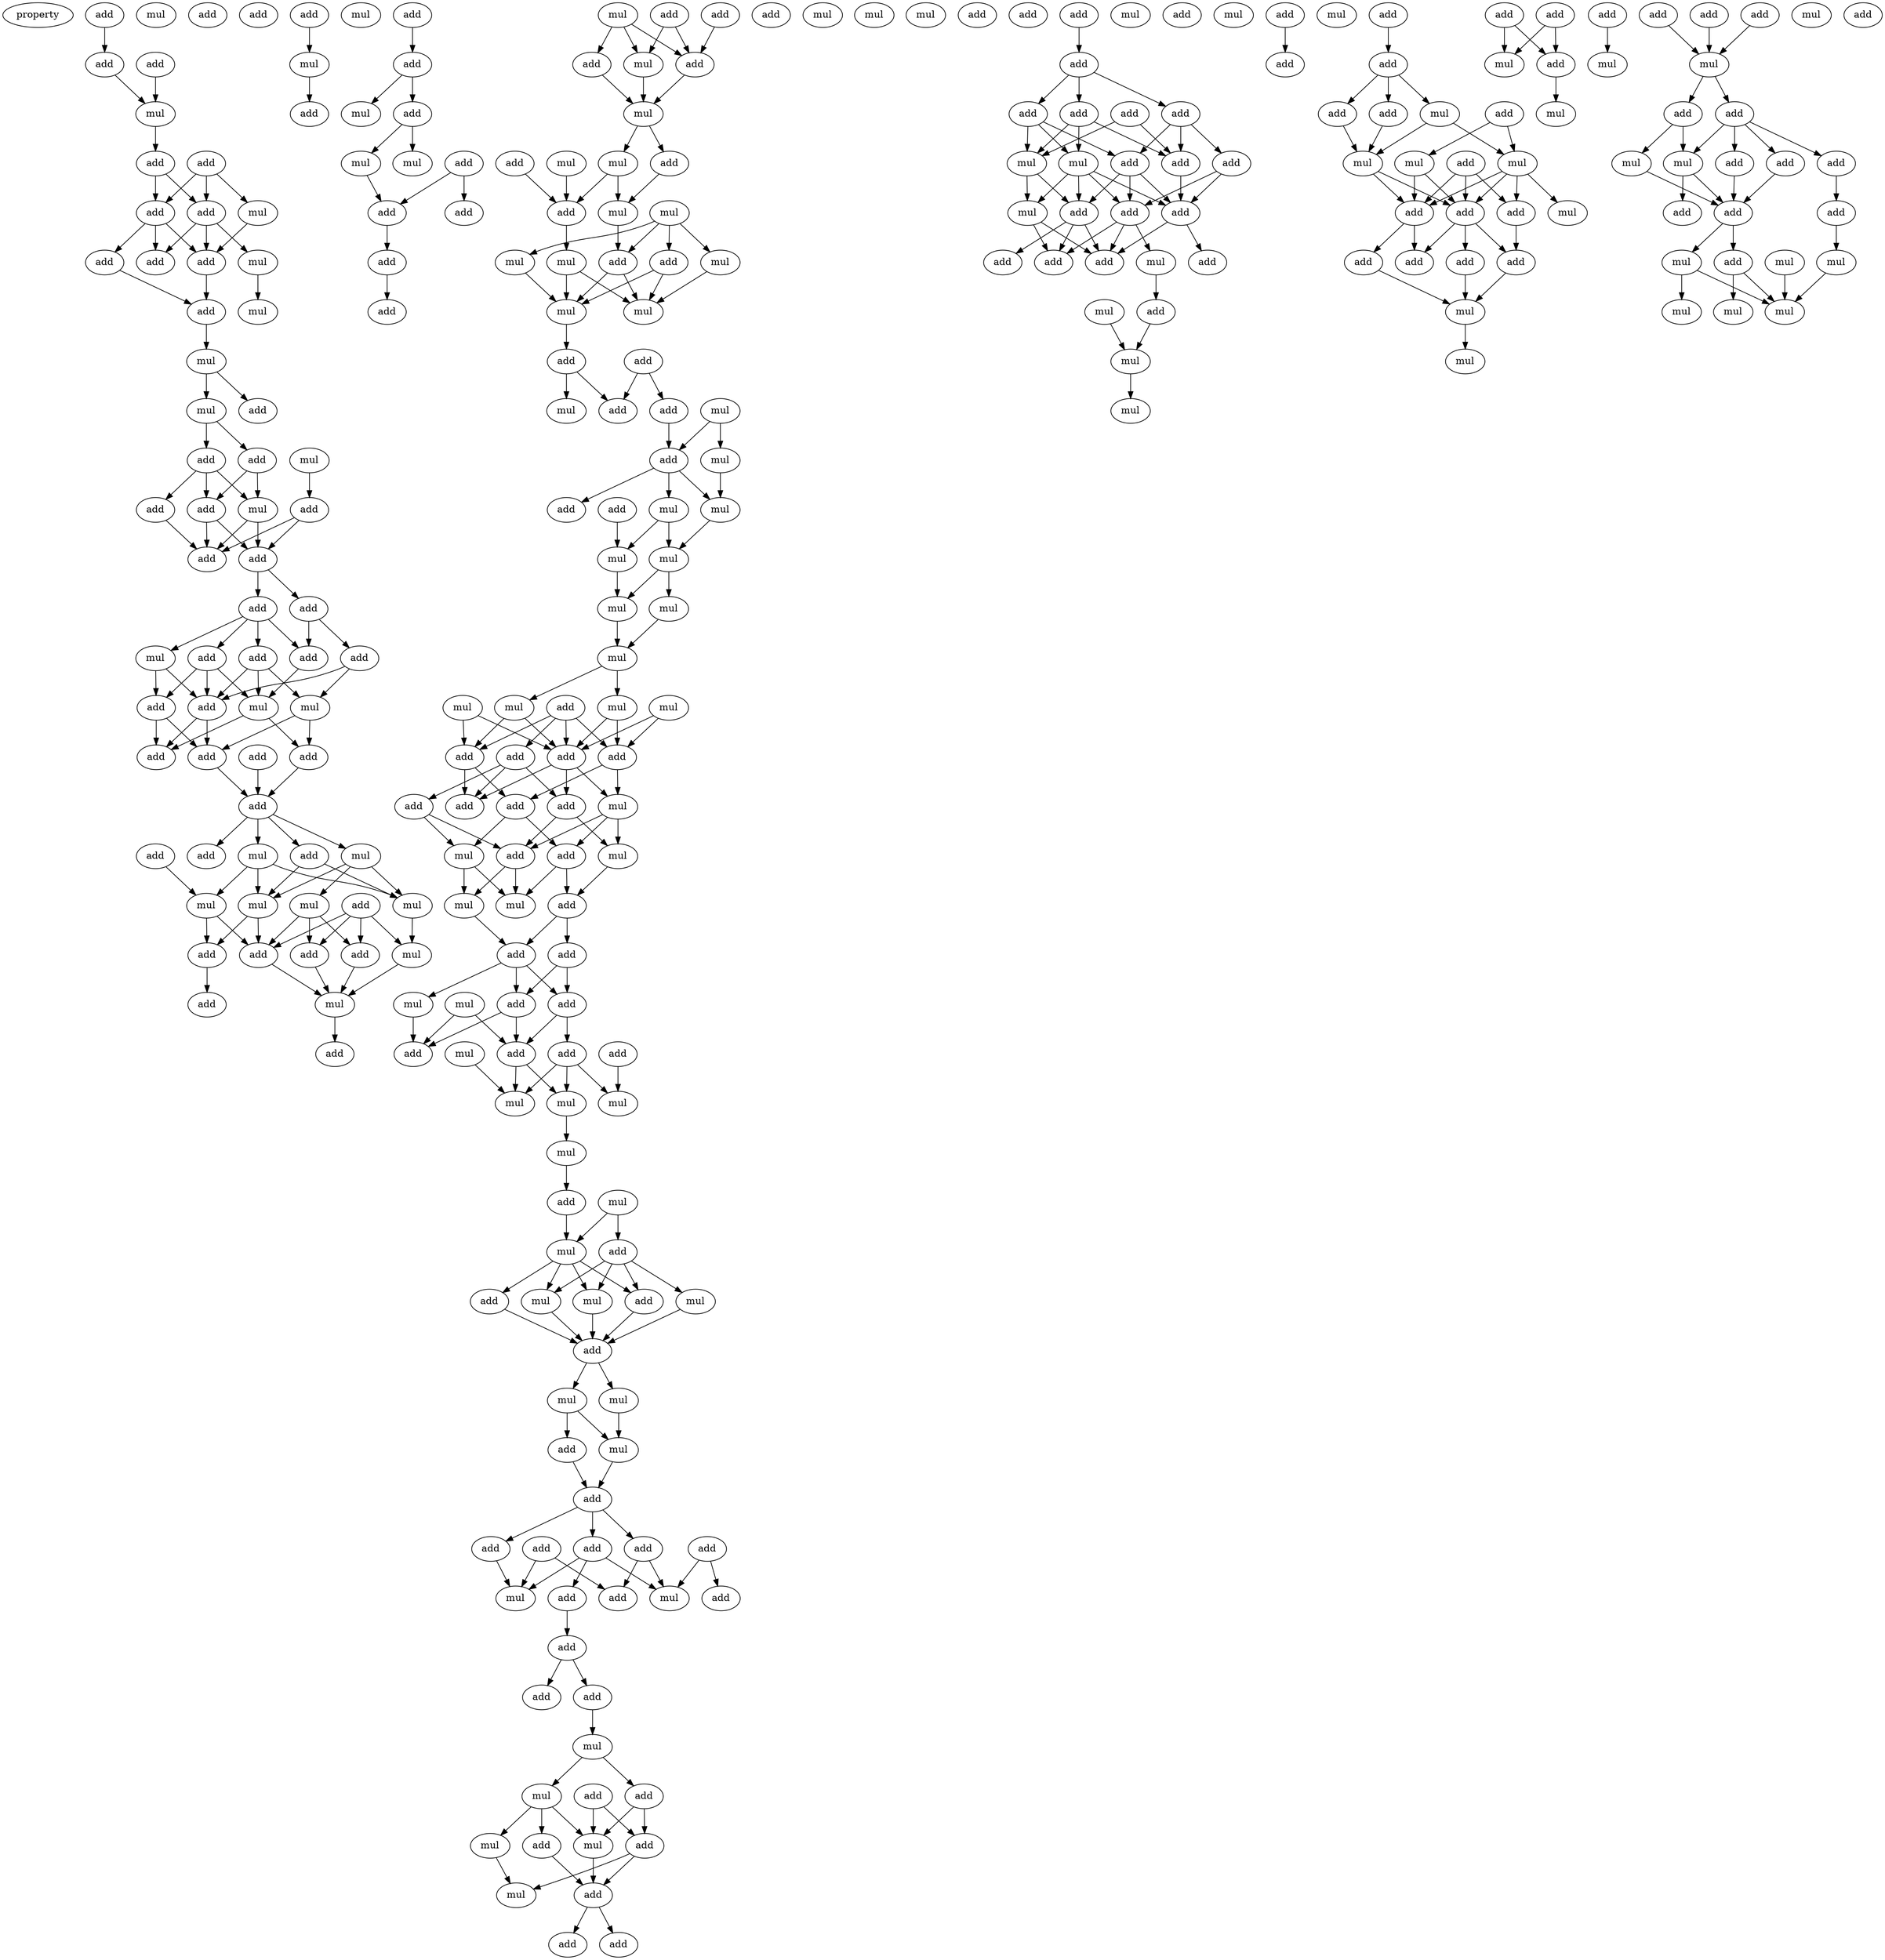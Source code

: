 digraph {
    node [fontcolor=black]
    property [mul=2,lf=1.6]
    0 [ label = add ];
    1 [ label = add ];
    2 [ label = add ];
    3 [ label = mul ];
    4 [ label = mul ];
    5 [ label = add ];
    6 [ label = add ];
    7 [ label = mul ];
    8 [ label = add ];
    9 [ label = add ];
    10 [ label = add ];
    11 [ label = add ];
    12 [ label = mul ];
    13 [ label = add ];
    14 [ label = add ];
    15 [ label = mul ];
    16 [ label = add ];
    17 [ label = mul ];
    18 [ label = mul ];
    19 [ label = add ];
    20 [ label = add ];
    21 [ label = add ];
    22 [ label = mul ];
    23 [ label = add ];
    24 [ label = add ];
    25 [ label = add ];
    26 [ label = mul ];
    27 [ label = add ];
    28 [ label = add ];
    29 [ label = add ];
    30 [ label = add ];
    31 [ label = mul ];
    32 [ label = add ];
    33 [ label = add ];
    34 [ label = add ];
    35 [ label = add ];
    36 [ label = add ];
    37 [ label = mul ];
    38 [ label = add ];
    39 [ label = mul ];
    40 [ label = add ];
    41 [ label = add ];
    42 [ label = add ];
    43 [ label = add ];
    44 [ label = add ];
    45 [ label = mul ];
    46 [ label = mul ];
    47 [ label = add ];
    48 [ label = add ];
    49 [ label = add ];
    50 [ label = add ];
    51 [ label = mul ];
    52 [ label = mul ];
    53 [ label = mul ];
    54 [ label = mul ];
    55 [ label = add ];
    56 [ label = add ];
    57 [ label = mul ];
    58 [ label = add ];
    59 [ label = add ];
    60 [ label = add ];
    61 [ label = add ];
    62 [ label = mul ];
    63 [ label = add ];
    64 [ label = add ];
    65 [ label = mul ];
    66 [ label = mul ];
    67 [ label = add ];
    68 [ label = add ];
    69 [ label = add ];
    70 [ label = mul ];
    71 [ label = add ];
    72 [ label = add ];
    73 [ label = mul ];
    74 [ label = mul ];
    75 [ label = add ];
    76 [ label = add ];
    77 [ label = mul ];
    78 [ label = add ];
    79 [ label = add ];
    80 [ label = add ];
    81 [ label = mul ];
    82 [ label = add ];
    83 [ label = add ];
    84 [ label = add ];
    85 [ label = mul ];
    86 [ label = add ];
    87 [ label = mul ];
    88 [ label = add ];
    89 [ label = mul ];
    90 [ label = add ];
    91 [ label = add ];
    92 [ label = mul ];
    93 [ label = mul ];
    94 [ label = add ];
    95 [ label = add ];
    96 [ label = mul ];
    97 [ label = mul ];
    98 [ label = mul ];
    99 [ label = mul ];
    100 [ label = mul ];
    101 [ label = add ];
    102 [ label = add ];
    103 [ label = mul ];
    104 [ label = mul ];
    105 [ label = add ];
    106 [ label = add ];
    107 [ label = mul ];
    108 [ label = add ];
    109 [ label = mul ];
    110 [ label = mul ];
    111 [ label = mul ];
    112 [ label = add ];
    113 [ label = add ];
    114 [ label = mul ];
    115 [ label = mul ];
    116 [ label = mul ];
    117 [ label = mul ];
    118 [ label = mul ];
    119 [ label = mul ];
    120 [ label = add ];
    121 [ label = mul ];
    122 [ label = mul ];
    123 [ label = mul ];
    124 [ label = mul ];
    125 [ label = add ];
    126 [ label = add ];
    127 [ label = add ];
    128 [ label = add ];
    129 [ label = add ];
    130 [ label = add ];
    131 [ label = add ];
    132 [ label = mul ];
    133 [ label = add ];
    134 [ label = mul ];
    135 [ label = add ];
    136 [ label = mul ];
    137 [ label = add ];
    138 [ label = add ];
    139 [ label = mul ];
    140 [ label = mul ];
    141 [ label = add ];
    142 [ label = add ];
    143 [ label = add ];
    144 [ label = mul ];
    145 [ label = mul ];
    146 [ label = add ];
    147 [ label = mul ];
    148 [ label = add ];
    149 [ label = add ];
    150 [ label = add ];
    151 [ label = add ];
    152 [ label = mul ];
    153 [ label = mul ];
    154 [ label = mul ];
    155 [ label = mul ];
    156 [ label = add ];
    157 [ label = mul ];
    158 [ label = mul ];
    159 [ label = add ];
    160 [ label = mul ];
    161 [ label = mul ];
    162 [ label = add ];
    163 [ label = mul ];
    164 [ label = add ];
    165 [ label = add ];
    166 [ label = mul ];
    167 [ label = mul ];
    168 [ label = add ];
    169 [ label = mul ];
    170 [ label = add ];
    171 [ label = mul ];
    172 [ label = add ];
    173 [ label = add ];
    174 [ label = add ];
    175 [ label = add ];
    176 [ label = add ];
    177 [ label = mul ];
    178 [ label = add ];
    179 [ label = mul ];
    180 [ label = add ];
    181 [ label = add ];
    182 [ label = add ];
    183 [ label = add ];
    184 [ label = add ];
    185 [ label = add ];
    186 [ label = add ];
    187 [ label = mul ];
    188 [ label = add ];
    189 [ label = mul ];
    190 [ label = add ];
    191 [ label = add ];
    192 [ label = add ];
    193 [ label = mul ];
    194 [ label = mul ];
    195 [ label = mul ];
    196 [ label = add ];
    197 [ label = add ];
    198 [ label = add ];
    199 [ label = add ];
    200 [ label = add ];
    201 [ label = add ];
    202 [ label = add ];
    203 [ label = add ];
    204 [ label = add ];
    205 [ label = add ];
    206 [ label = mul ];
    207 [ label = mul ];
    208 [ label = add ];
    209 [ label = add ];
    210 [ label = add ];
    211 [ label = add ];
    212 [ label = add ];
    213 [ label = mul ];
    214 [ label = add ];
    215 [ label = mul ];
    216 [ label = add ];
    217 [ label = add ];
    218 [ label = add ];
    219 [ label = mul ];
    220 [ label = add ];
    221 [ label = mul ];
    222 [ label = mul ];
    223 [ label = add ];
    224 [ label = mul ];
    225 [ label = mul ];
    226 [ label = add ];
    227 [ label = mul ];
    228 [ label = add ];
    229 [ label = add ];
    230 [ label = add ];
    231 [ label = add ];
    232 [ label = add ];
    233 [ label = mul ];
    234 [ label = add ];
    235 [ label = mul ];
    236 [ label = mul ];
    237 [ label = add ];
    238 [ label = mul ];
    239 [ label = mul ];
    240 [ label = add ];
    241 [ label = add ];
    242 [ label = add ];
    243 [ label = add ];
    244 [ label = add ];
    245 [ label = add ];
    246 [ label = add ];
    247 [ label = mul ];
    248 [ label = mul ];
    249 [ label = add ];
    250 [ label = add ];
    251 [ label = mul ];
    252 [ label = add ];
    253 [ label = mul ];
    254 [ label = add ];
    255 [ label = mul ];
    256 [ label = add ];
    257 [ label = add ];
    258 [ label = mul ];
    259 [ label = add ];
    260 [ label = mul ];
    261 [ label = add ];
    262 [ label = add ];
    263 [ label = add ];
    264 [ label = mul ];
    265 [ label = add ];
    266 [ label = add ];
    267 [ label = mul ];
    268 [ label = add ];
    269 [ label = add ];
    270 [ label = add ];
    271 [ label = add ];
    272 [ label = mul ];
    273 [ label = add ];
    274 [ label = mul ];
    275 [ label = mul ];
    276 [ label = mul ];
    277 [ label = mul ];
    278 [ label = mul ];
    0 -> 1 [ name = 0 ];
    1 -> 3 [ name = 1 ];
    2 -> 3 [ name = 2 ];
    3 -> 5 [ name = 3 ];
    5 -> 8 [ name = 4 ];
    5 -> 9 [ name = 5 ];
    6 -> 7 [ name = 6 ];
    6 -> 8 [ name = 7 ];
    6 -> 9 [ name = 8 ];
    7 -> 14 [ name = 9 ];
    8 -> 11 [ name = 10 ];
    8 -> 12 [ name = 11 ];
    8 -> 14 [ name = 12 ];
    9 -> 10 [ name = 13 ];
    9 -> 11 [ name = 14 ];
    9 -> 14 [ name = 15 ];
    10 -> 16 [ name = 16 ];
    12 -> 15 [ name = 17 ];
    14 -> 16 [ name = 18 ];
    16 -> 17 [ name = 19 ];
    17 -> 18 [ name = 20 ];
    17 -> 19 [ name = 21 ];
    18 -> 20 [ name = 22 ];
    18 -> 21 [ name = 23 ];
    20 -> 24 [ name = 24 ];
    20 -> 25 [ name = 25 ];
    20 -> 26 [ name = 26 ];
    21 -> 25 [ name = 27 ];
    21 -> 26 [ name = 28 ];
    22 -> 23 [ name = 29 ];
    23 -> 27 [ name = 30 ];
    23 -> 28 [ name = 31 ];
    24 -> 28 [ name = 32 ];
    25 -> 27 [ name = 33 ];
    25 -> 28 [ name = 34 ];
    26 -> 27 [ name = 35 ];
    26 -> 28 [ name = 36 ];
    27 -> 29 [ name = 37 ];
    27 -> 30 [ name = 38 ];
    29 -> 31 [ name = 39 ];
    29 -> 32 [ name = 40 ];
    29 -> 33 [ name = 41 ];
    29 -> 35 [ name = 42 ];
    30 -> 32 [ name = 43 ];
    30 -> 34 [ name = 44 ];
    31 -> 36 [ name = 45 ];
    31 -> 38 [ name = 46 ];
    32 -> 37 [ name = 47 ];
    33 -> 37 [ name = 48 ];
    33 -> 38 [ name = 49 ];
    33 -> 39 [ name = 50 ];
    34 -> 38 [ name = 51 ];
    34 -> 39 [ name = 52 ];
    35 -> 36 [ name = 53 ];
    35 -> 37 [ name = 54 ];
    35 -> 38 [ name = 55 ];
    36 -> 42 [ name = 56 ];
    36 -> 43 [ name = 57 ];
    37 -> 41 [ name = 58 ];
    37 -> 42 [ name = 59 ];
    38 -> 42 [ name = 60 ];
    38 -> 43 [ name = 61 ];
    39 -> 41 [ name = 62 ];
    39 -> 43 [ name = 63 ];
    40 -> 44 [ name = 64 ];
    41 -> 44 [ name = 65 ];
    43 -> 44 [ name = 66 ];
    44 -> 45 [ name = 67 ];
    44 -> 46 [ name = 68 ];
    44 -> 48 [ name = 69 ];
    44 -> 49 [ name = 70 ];
    45 -> 52 [ name = 71 ];
    45 -> 53 [ name = 72 ];
    45 -> 54 [ name = 73 ];
    46 -> 51 [ name = 74 ];
    46 -> 52 [ name = 75 ];
    46 -> 53 [ name = 76 ];
    47 -> 54 [ name = 77 ];
    48 -> 52 [ name = 78 ];
    48 -> 53 [ name = 79 ];
    50 -> 55 [ name = 80 ];
    50 -> 56 [ name = 81 ];
    50 -> 57 [ name = 82 ];
    50 -> 59 [ name = 83 ];
    51 -> 55 [ name = 84 ];
    51 -> 56 [ name = 85 ];
    51 -> 59 [ name = 86 ];
    52 -> 57 [ name = 87 ];
    53 -> 55 [ name = 88 ];
    53 -> 58 [ name = 89 ];
    54 -> 55 [ name = 90 ];
    54 -> 58 [ name = 91 ];
    55 -> 62 [ name = 92 ];
    56 -> 62 [ name = 93 ];
    57 -> 62 [ name = 94 ];
    58 -> 61 [ name = 95 ];
    59 -> 62 [ name = 96 ];
    62 -> 63 [ name = 97 ];
    64 -> 66 [ name = 98 ];
    66 -> 67 [ name = 99 ];
    68 -> 69 [ name = 100 ];
    69 -> 70 [ name = 101 ];
    69 -> 71 [ name = 102 ];
    71 -> 73 [ name = 103 ];
    71 -> 74 [ name = 104 ];
    72 -> 75 [ name = 105 ];
    72 -> 76 [ name = 106 ];
    73 -> 76 [ name = 107 ];
    76 -> 80 [ name = 108 ];
    77 -> 81 [ name = 109 ];
    77 -> 83 [ name = 110 ];
    77 -> 84 [ name = 111 ];
    78 -> 84 [ name = 112 ];
    79 -> 81 [ name = 113 ];
    79 -> 84 [ name = 114 ];
    80 -> 82 [ name = 115 ];
    81 -> 85 [ name = 116 ];
    83 -> 85 [ name = 117 ];
    84 -> 85 [ name = 118 ];
    85 -> 87 [ name = 119 ];
    85 -> 90 [ name = 120 ];
    86 -> 91 [ name = 121 ];
    87 -> 91 [ name = 122 ];
    87 -> 93 [ name = 123 ];
    89 -> 91 [ name = 124 ];
    90 -> 93 [ name = 125 ];
    91 -> 97 [ name = 126 ];
    92 -> 94 [ name = 127 ];
    92 -> 95 [ name = 128 ];
    92 -> 96 [ name = 129 ];
    92 -> 98 [ name = 130 ];
    93 -> 94 [ name = 131 ];
    94 -> 99 [ name = 132 ];
    94 -> 100 [ name = 133 ];
    95 -> 99 [ name = 134 ];
    95 -> 100 [ name = 135 ];
    96 -> 100 [ name = 136 ];
    97 -> 99 [ name = 137 ];
    97 -> 100 [ name = 138 ];
    98 -> 99 [ name = 139 ];
    99 -> 101 [ name = 140 ];
    101 -> 103 [ name = 141 ];
    101 -> 106 [ name = 142 ];
    102 -> 105 [ name = 143 ];
    102 -> 106 [ name = 144 ];
    104 -> 107 [ name = 145 ];
    104 -> 108 [ name = 146 ];
    105 -> 108 [ name = 147 ];
    107 -> 111 [ name = 148 ];
    108 -> 110 [ name = 149 ];
    108 -> 111 [ name = 150 ];
    108 -> 112 [ name = 151 ];
    110 -> 114 [ name = 152 ];
    110 -> 115 [ name = 153 ];
    111 -> 114 [ name = 154 ];
    113 -> 115 [ name = 155 ];
    114 -> 117 [ name = 156 ];
    114 -> 118 [ name = 157 ];
    115 -> 117 [ name = 158 ];
    117 -> 119 [ name = 159 ];
    118 -> 119 [ name = 160 ];
    119 -> 121 [ name = 161 ];
    119 -> 123 [ name = 162 ];
    120 -> 125 [ name = 163 ];
    120 -> 126 [ name = 164 ];
    120 -> 127 [ name = 165 ];
    120 -> 128 [ name = 166 ];
    121 -> 126 [ name = 167 ];
    121 -> 128 [ name = 168 ];
    122 -> 126 [ name = 169 ];
    122 -> 128 [ name = 170 ];
    123 -> 126 [ name = 171 ];
    123 -> 127 [ name = 172 ];
    124 -> 126 [ name = 173 ];
    124 -> 127 [ name = 174 ];
    125 -> 129 [ name = 175 ];
    125 -> 130 [ name = 176 ];
    125 -> 133 [ name = 177 ];
    126 -> 129 [ name = 178 ];
    126 -> 130 [ name = 179 ];
    126 -> 132 [ name = 180 ];
    127 -> 131 [ name = 181 ];
    127 -> 132 [ name = 182 ];
    128 -> 130 [ name = 183 ];
    128 -> 131 [ name = 184 ];
    129 -> 134 [ name = 185 ];
    129 -> 135 [ name = 186 ];
    131 -> 136 [ name = 187 ];
    131 -> 137 [ name = 188 ];
    132 -> 134 [ name = 189 ];
    132 -> 135 [ name = 190 ];
    132 -> 137 [ name = 191 ];
    133 -> 135 [ name = 192 ];
    133 -> 136 [ name = 193 ];
    134 -> 138 [ name = 194 ];
    135 -> 139 [ name = 195 ];
    135 -> 140 [ name = 196 ];
    136 -> 139 [ name = 197 ];
    136 -> 140 [ name = 198 ];
    137 -> 138 [ name = 199 ];
    137 -> 139 [ name = 200 ];
    138 -> 141 [ name = 201 ];
    138 -> 142 [ name = 202 ];
    140 -> 141 [ name = 203 ];
    141 -> 143 [ name = 204 ];
    141 -> 145 [ name = 205 ];
    141 -> 146 [ name = 206 ];
    142 -> 143 [ name = 207 ];
    142 -> 146 [ name = 208 ];
    143 -> 148 [ name = 209 ];
    143 -> 151 [ name = 210 ];
    144 -> 148 [ name = 211 ];
    144 -> 150 [ name = 212 ];
    145 -> 150 [ name = 213 ];
    146 -> 148 [ name = 214 ];
    146 -> 150 [ name = 215 ];
    147 -> 154 [ name = 216 ];
    148 -> 153 [ name = 217 ];
    148 -> 154 [ name = 218 ];
    149 -> 152 [ name = 219 ];
    151 -> 152 [ name = 220 ];
    151 -> 153 [ name = 221 ];
    151 -> 154 [ name = 222 ];
    153 -> 155 [ name = 223 ];
    155 -> 156 [ name = 224 ];
    156 -> 158 [ name = 225 ];
    157 -> 158 [ name = 226 ];
    157 -> 159 [ name = 227 ];
    158 -> 160 [ name = 228 ];
    158 -> 161 [ name = 229 ];
    158 -> 162 [ name = 230 ];
    158 -> 164 [ name = 231 ];
    159 -> 160 [ name = 232 ];
    159 -> 161 [ name = 233 ];
    159 -> 162 [ name = 234 ];
    159 -> 163 [ name = 235 ];
    160 -> 165 [ name = 236 ];
    161 -> 165 [ name = 237 ];
    162 -> 165 [ name = 238 ];
    163 -> 165 [ name = 239 ];
    164 -> 165 [ name = 240 ];
    165 -> 166 [ name = 241 ];
    165 -> 167 [ name = 242 ];
    166 -> 168 [ name = 243 ];
    166 -> 169 [ name = 244 ];
    167 -> 169 [ name = 245 ];
    168 -> 170 [ name = 246 ];
    169 -> 170 [ name = 247 ];
    170 -> 173 [ name = 248 ];
    170 -> 175 [ name = 249 ];
    170 -> 176 [ name = 250 ];
    172 -> 177 [ name = 251 ];
    172 -> 178 [ name = 252 ];
    173 -> 179 [ name = 253 ];
    174 -> 179 [ name = 254 ];
    174 -> 180 [ name = 255 ];
    175 -> 177 [ name = 256 ];
    175 -> 179 [ name = 257 ];
    175 -> 181 [ name = 258 ];
    176 -> 177 [ name = 259 ];
    176 -> 180 [ name = 260 ];
    181 -> 182 [ name = 261 ];
    182 -> 185 [ name = 262 ];
    182 -> 186 [ name = 263 ];
    186 -> 187 [ name = 264 ];
    187 -> 188 [ name = 265 ];
    187 -> 189 [ name = 266 ];
    188 -> 191 [ name = 267 ];
    188 -> 194 [ name = 268 ];
    189 -> 192 [ name = 269 ];
    189 -> 193 [ name = 270 ];
    189 -> 194 [ name = 271 ];
    190 -> 191 [ name = 272 ];
    190 -> 194 [ name = 273 ];
    191 -> 195 [ name = 274 ];
    191 -> 196 [ name = 275 ];
    192 -> 196 [ name = 276 ];
    193 -> 195 [ name = 277 ];
    194 -> 196 [ name = 278 ];
    196 -> 197 [ name = 279 ];
    196 -> 198 [ name = 280 ];
    199 -> 200 [ name = 281 ];
    200 -> 201 [ name = 282 ];
    200 -> 202 [ name = 283 ];
    200 -> 204 [ name = 284 ];
    201 -> 206 [ name = 285 ];
    201 -> 207 [ name = 286 ];
    201 -> 208 [ name = 287 ];
    202 -> 205 [ name = 288 ];
    202 -> 208 [ name = 289 ];
    202 -> 209 [ name = 290 ];
    203 -> 205 [ name = 291 ];
    203 -> 206 [ name = 292 ];
    204 -> 205 [ name = 293 ];
    204 -> 206 [ name = 294 ];
    204 -> 207 [ name = 295 ];
    205 -> 211 [ name = 296 ];
    206 -> 210 [ name = 297 ];
    206 -> 213 [ name = 298 ];
    207 -> 210 [ name = 299 ];
    207 -> 211 [ name = 300 ];
    207 -> 212 [ name = 301 ];
    207 -> 213 [ name = 302 ];
    208 -> 210 [ name = 303 ];
    208 -> 211 [ name = 304 ];
    208 -> 212 [ name = 305 ];
    209 -> 211 [ name = 306 ];
    209 -> 212 [ name = 307 ];
    210 -> 214 [ name = 308 ];
    210 -> 216 [ name = 309 ];
    210 -> 217 [ name = 310 ];
    211 -> 216 [ name = 311 ];
    211 -> 218 [ name = 312 ];
    212 -> 214 [ name = 313 ];
    212 -> 215 [ name = 314 ];
    212 -> 216 [ name = 315 ];
    213 -> 214 [ name = 316 ];
    213 -> 216 [ name = 317 ];
    215 -> 220 [ name = 318 ];
    219 -> 221 [ name = 319 ];
    220 -> 221 [ name = 320 ];
    221 -> 224 [ name = 321 ];
    226 -> 228 [ name = 322 ];
    229 -> 230 [ name = 323 ];
    230 -> 231 [ name = 324 ];
    230 -> 232 [ name = 325 ];
    230 -> 233 [ name = 326 ];
    231 -> 238 [ name = 327 ];
    232 -> 238 [ name = 328 ];
    233 -> 236 [ name = 329 ];
    233 -> 238 [ name = 330 ];
    234 -> 235 [ name = 331 ];
    234 -> 236 [ name = 332 ];
    235 -> 240 [ name = 333 ];
    235 -> 242 [ name = 334 ];
    236 -> 239 [ name = 335 ];
    236 -> 240 [ name = 336 ];
    236 -> 241 [ name = 337 ];
    236 -> 242 [ name = 338 ];
    237 -> 240 [ name = 339 ];
    237 -> 241 [ name = 340 ];
    237 -> 242 [ name = 341 ];
    238 -> 240 [ name = 342 ];
    238 -> 242 [ name = 343 ];
    240 -> 243 [ name = 344 ];
    240 -> 245 [ name = 345 ];
    240 -> 246 [ name = 346 ];
    241 -> 246 [ name = 347 ];
    242 -> 244 [ name = 348 ];
    242 -> 245 [ name = 349 ];
    243 -> 247 [ name = 350 ];
    244 -> 247 [ name = 351 ];
    246 -> 247 [ name = 352 ];
    247 -> 248 [ name = 353 ];
    249 -> 251 [ name = 354 ];
    249 -> 252 [ name = 355 ];
    250 -> 251 [ name = 356 ];
    250 -> 252 [ name = 357 ];
    252 -> 253 [ name = 358 ];
    254 -> 255 [ name = 359 ];
    256 -> 260 [ name = 360 ];
    257 -> 260 [ name = 361 ];
    259 -> 260 [ name = 362 ];
    260 -> 261 [ name = 363 ];
    260 -> 262 [ name = 364 ];
    261 -> 264 [ name = 365 ];
    261 -> 267 [ name = 366 ];
    262 -> 265 [ name = 367 ];
    262 -> 266 [ name = 368 ];
    262 -> 267 [ name = 369 ];
    262 -> 268 [ name = 370 ];
    264 -> 271 [ name = 371 ];
    265 -> 270 [ name = 372 ];
    266 -> 271 [ name = 373 ];
    267 -> 269 [ name = 374 ];
    267 -> 271 [ name = 375 ];
    268 -> 271 [ name = 376 ];
    270 -> 274 [ name = 377 ];
    271 -> 273 [ name = 378 ];
    271 -> 275 [ name = 379 ];
    272 -> 276 [ name = 380 ];
    273 -> 276 [ name = 381 ];
    273 -> 278 [ name = 382 ];
    274 -> 276 [ name = 383 ];
    275 -> 276 [ name = 384 ];
    275 -> 277 [ name = 385 ];
}
